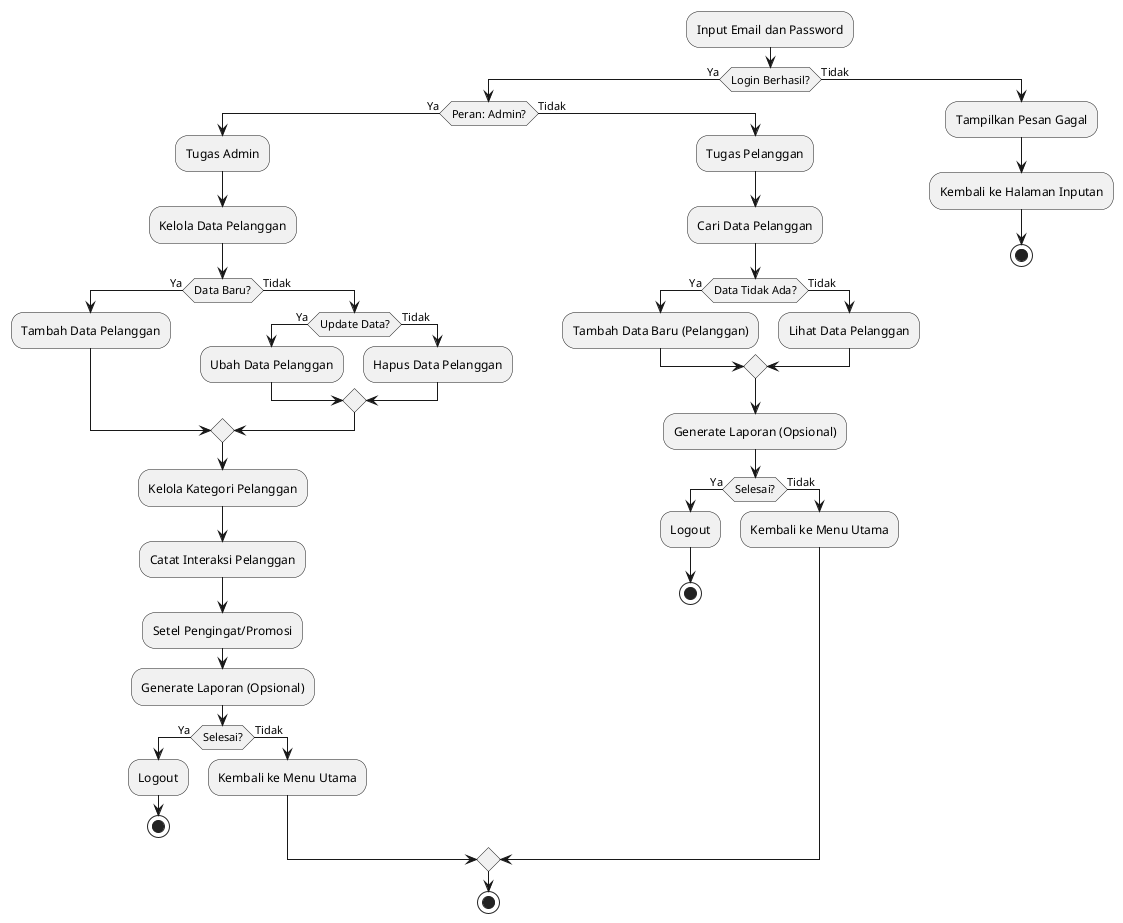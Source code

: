 @startuml

:Input Email dan Password;

if (Login Berhasil?) then (Ya)
  if (Peran: Admin?) then (Ya)
    :Tugas Admin;
    :Kelola Data Pelanggan;
    if (Data Baru?) then (Ya)
      :Tambah Data Pelanggan;
    else (Tidak)
      if (Update Data?) then (Ya)
        :Ubah Data Pelanggan;
      else (Tidak)
        :Hapus Data Pelanggan;
      endif
    endif
    :Kelola Kategori Pelanggan;
    :Catat Interaksi Pelanggan;
    :Setel Pengingat/Promosi;
    :Generate Laporan (Opsional);
    if (Selesai?) then (Ya)
      :Logout;
      stop
    else (Tidak)
      :Kembali ke Menu Utama;
    endif
  else (Tidak)
    :Tugas Pelanggan;
    :Cari Data Pelanggan;
    if (Data Tidak Ada?) then (Ya)
      :Tambah Data Baru (Pelanggan);
    else (Tidak)
      :Lihat Data Pelanggan;
    endif
    :Generate Laporan (Opsional);
    if (Selesai?) then (Ya)
      :Logout;
      stop
    else (Tidak)
      :Kembali ke Menu Utama;
    endif
  endif
  stop
else (Tidak)
  :Tampilkan Pesan Gagal;
  :Kembali ke Halaman Inputan;
  stop
endif

@enduml
